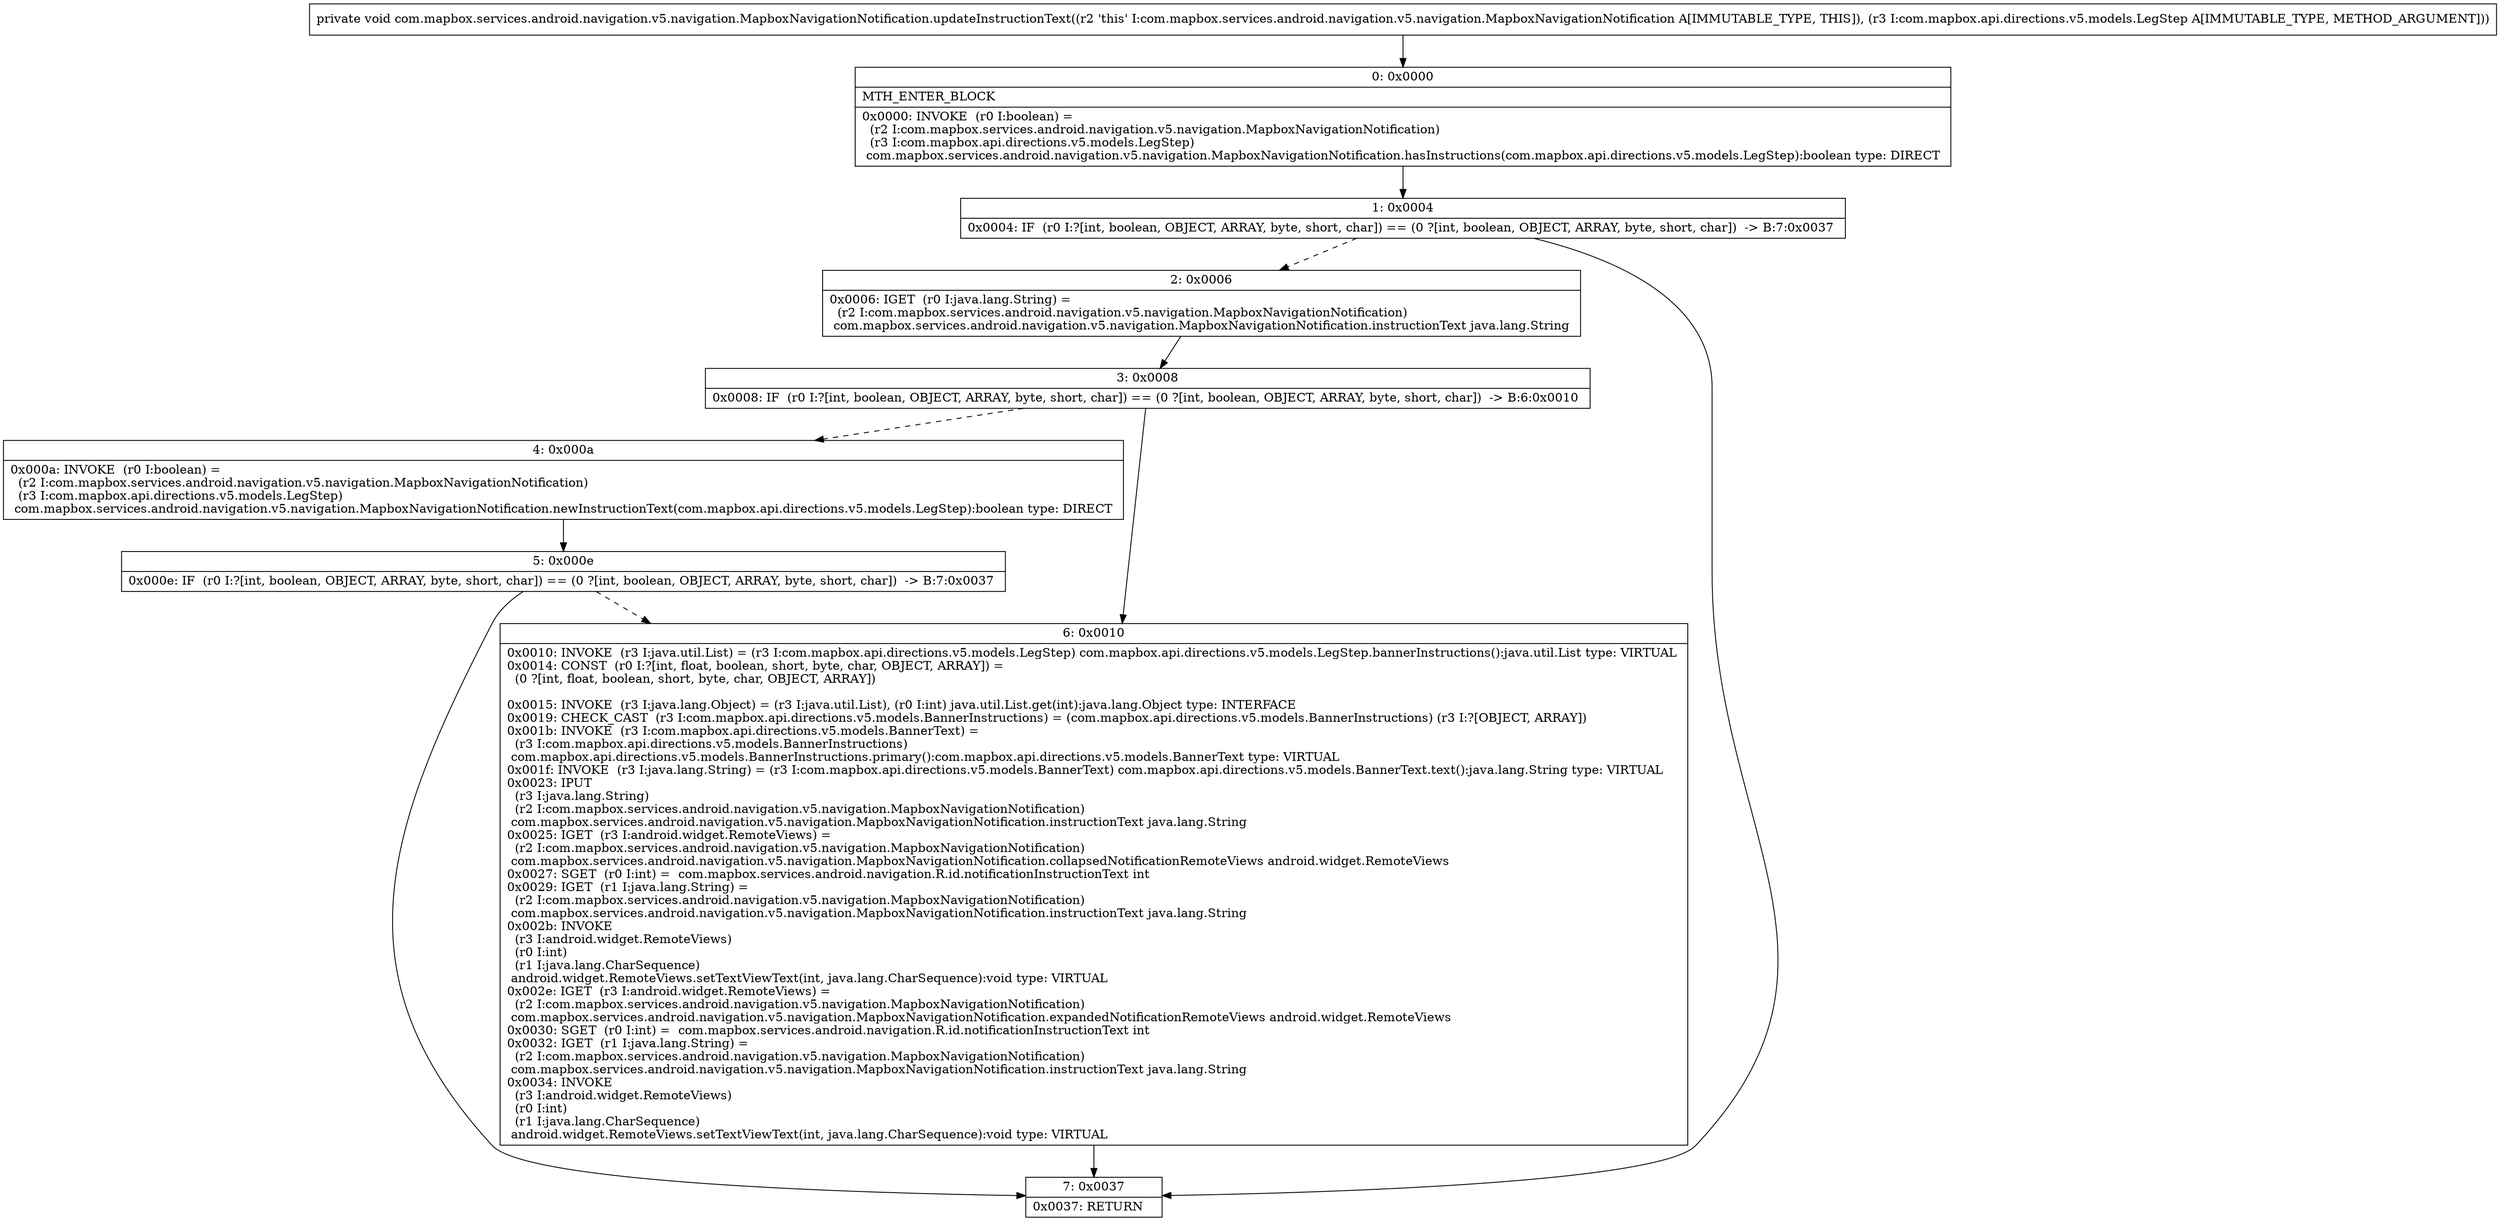 digraph "CFG forcom.mapbox.services.android.navigation.v5.navigation.MapboxNavigationNotification.updateInstructionText(Lcom\/mapbox\/api\/directions\/v5\/models\/LegStep;)V" {
Node_0 [shape=record,label="{0\:\ 0x0000|MTH_ENTER_BLOCK\l|0x0000: INVOKE  (r0 I:boolean) = \l  (r2 I:com.mapbox.services.android.navigation.v5.navigation.MapboxNavigationNotification)\l  (r3 I:com.mapbox.api.directions.v5.models.LegStep)\l com.mapbox.services.android.navigation.v5.navigation.MapboxNavigationNotification.hasInstructions(com.mapbox.api.directions.v5.models.LegStep):boolean type: DIRECT \l}"];
Node_1 [shape=record,label="{1\:\ 0x0004|0x0004: IF  (r0 I:?[int, boolean, OBJECT, ARRAY, byte, short, char]) == (0 ?[int, boolean, OBJECT, ARRAY, byte, short, char])  \-\> B:7:0x0037 \l}"];
Node_2 [shape=record,label="{2\:\ 0x0006|0x0006: IGET  (r0 I:java.lang.String) = \l  (r2 I:com.mapbox.services.android.navigation.v5.navigation.MapboxNavigationNotification)\l com.mapbox.services.android.navigation.v5.navigation.MapboxNavigationNotification.instructionText java.lang.String \l}"];
Node_3 [shape=record,label="{3\:\ 0x0008|0x0008: IF  (r0 I:?[int, boolean, OBJECT, ARRAY, byte, short, char]) == (0 ?[int, boolean, OBJECT, ARRAY, byte, short, char])  \-\> B:6:0x0010 \l}"];
Node_4 [shape=record,label="{4\:\ 0x000a|0x000a: INVOKE  (r0 I:boolean) = \l  (r2 I:com.mapbox.services.android.navigation.v5.navigation.MapboxNavigationNotification)\l  (r3 I:com.mapbox.api.directions.v5.models.LegStep)\l com.mapbox.services.android.navigation.v5.navigation.MapboxNavigationNotification.newInstructionText(com.mapbox.api.directions.v5.models.LegStep):boolean type: DIRECT \l}"];
Node_5 [shape=record,label="{5\:\ 0x000e|0x000e: IF  (r0 I:?[int, boolean, OBJECT, ARRAY, byte, short, char]) == (0 ?[int, boolean, OBJECT, ARRAY, byte, short, char])  \-\> B:7:0x0037 \l}"];
Node_6 [shape=record,label="{6\:\ 0x0010|0x0010: INVOKE  (r3 I:java.util.List) = (r3 I:com.mapbox.api.directions.v5.models.LegStep) com.mapbox.api.directions.v5.models.LegStep.bannerInstructions():java.util.List type: VIRTUAL \l0x0014: CONST  (r0 I:?[int, float, boolean, short, byte, char, OBJECT, ARRAY]) = \l  (0 ?[int, float, boolean, short, byte, char, OBJECT, ARRAY])\l \l0x0015: INVOKE  (r3 I:java.lang.Object) = (r3 I:java.util.List), (r0 I:int) java.util.List.get(int):java.lang.Object type: INTERFACE \l0x0019: CHECK_CAST  (r3 I:com.mapbox.api.directions.v5.models.BannerInstructions) = (com.mapbox.api.directions.v5.models.BannerInstructions) (r3 I:?[OBJECT, ARRAY]) \l0x001b: INVOKE  (r3 I:com.mapbox.api.directions.v5.models.BannerText) = \l  (r3 I:com.mapbox.api.directions.v5.models.BannerInstructions)\l com.mapbox.api.directions.v5.models.BannerInstructions.primary():com.mapbox.api.directions.v5.models.BannerText type: VIRTUAL \l0x001f: INVOKE  (r3 I:java.lang.String) = (r3 I:com.mapbox.api.directions.v5.models.BannerText) com.mapbox.api.directions.v5.models.BannerText.text():java.lang.String type: VIRTUAL \l0x0023: IPUT  \l  (r3 I:java.lang.String)\l  (r2 I:com.mapbox.services.android.navigation.v5.navigation.MapboxNavigationNotification)\l com.mapbox.services.android.navigation.v5.navigation.MapboxNavigationNotification.instructionText java.lang.String \l0x0025: IGET  (r3 I:android.widget.RemoteViews) = \l  (r2 I:com.mapbox.services.android.navigation.v5.navigation.MapboxNavigationNotification)\l com.mapbox.services.android.navigation.v5.navigation.MapboxNavigationNotification.collapsedNotificationRemoteViews android.widget.RemoteViews \l0x0027: SGET  (r0 I:int) =  com.mapbox.services.android.navigation.R.id.notificationInstructionText int \l0x0029: IGET  (r1 I:java.lang.String) = \l  (r2 I:com.mapbox.services.android.navigation.v5.navigation.MapboxNavigationNotification)\l com.mapbox.services.android.navigation.v5.navigation.MapboxNavigationNotification.instructionText java.lang.String \l0x002b: INVOKE  \l  (r3 I:android.widget.RemoteViews)\l  (r0 I:int)\l  (r1 I:java.lang.CharSequence)\l android.widget.RemoteViews.setTextViewText(int, java.lang.CharSequence):void type: VIRTUAL \l0x002e: IGET  (r3 I:android.widget.RemoteViews) = \l  (r2 I:com.mapbox.services.android.navigation.v5.navigation.MapboxNavigationNotification)\l com.mapbox.services.android.navigation.v5.navigation.MapboxNavigationNotification.expandedNotificationRemoteViews android.widget.RemoteViews \l0x0030: SGET  (r0 I:int) =  com.mapbox.services.android.navigation.R.id.notificationInstructionText int \l0x0032: IGET  (r1 I:java.lang.String) = \l  (r2 I:com.mapbox.services.android.navigation.v5.navigation.MapboxNavigationNotification)\l com.mapbox.services.android.navigation.v5.navigation.MapboxNavigationNotification.instructionText java.lang.String \l0x0034: INVOKE  \l  (r3 I:android.widget.RemoteViews)\l  (r0 I:int)\l  (r1 I:java.lang.CharSequence)\l android.widget.RemoteViews.setTextViewText(int, java.lang.CharSequence):void type: VIRTUAL \l}"];
Node_7 [shape=record,label="{7\:\ 0x0037|0x0037: RETURN   \l}"];
MethodNode[shape=record,label="{private void com.mapbox.services.android.navigation.v5.navigation.MapboxNavigationNotification.updateInstructionText((r2 'this' I:com.mapbox.services.android.navigation.v5.navigation.MapboxNavigationNotification A[IMMUTABLE_TYPE, THIS]), (r3 I:com.mapbox.api.directions.v5.models.LegStep A[IMMUTABLE_TYPE, METHOD_ARGUMENT])) }"];
MethodNode -> Node_0;
Node_0 -> Node_1;
Node_1 -> Node_2[style=dashed];
Node_1 -> Node_7;
Node_2 -> Node_3;
Node_3 -> Node_4[style=dashed];
Node_3 -> Node_6;
Node_4 -> Node_5;
Node_5 -> Node_6[style=dashed];
Node_5 -> Node_7;
Node_6 -> Node_7;
}

